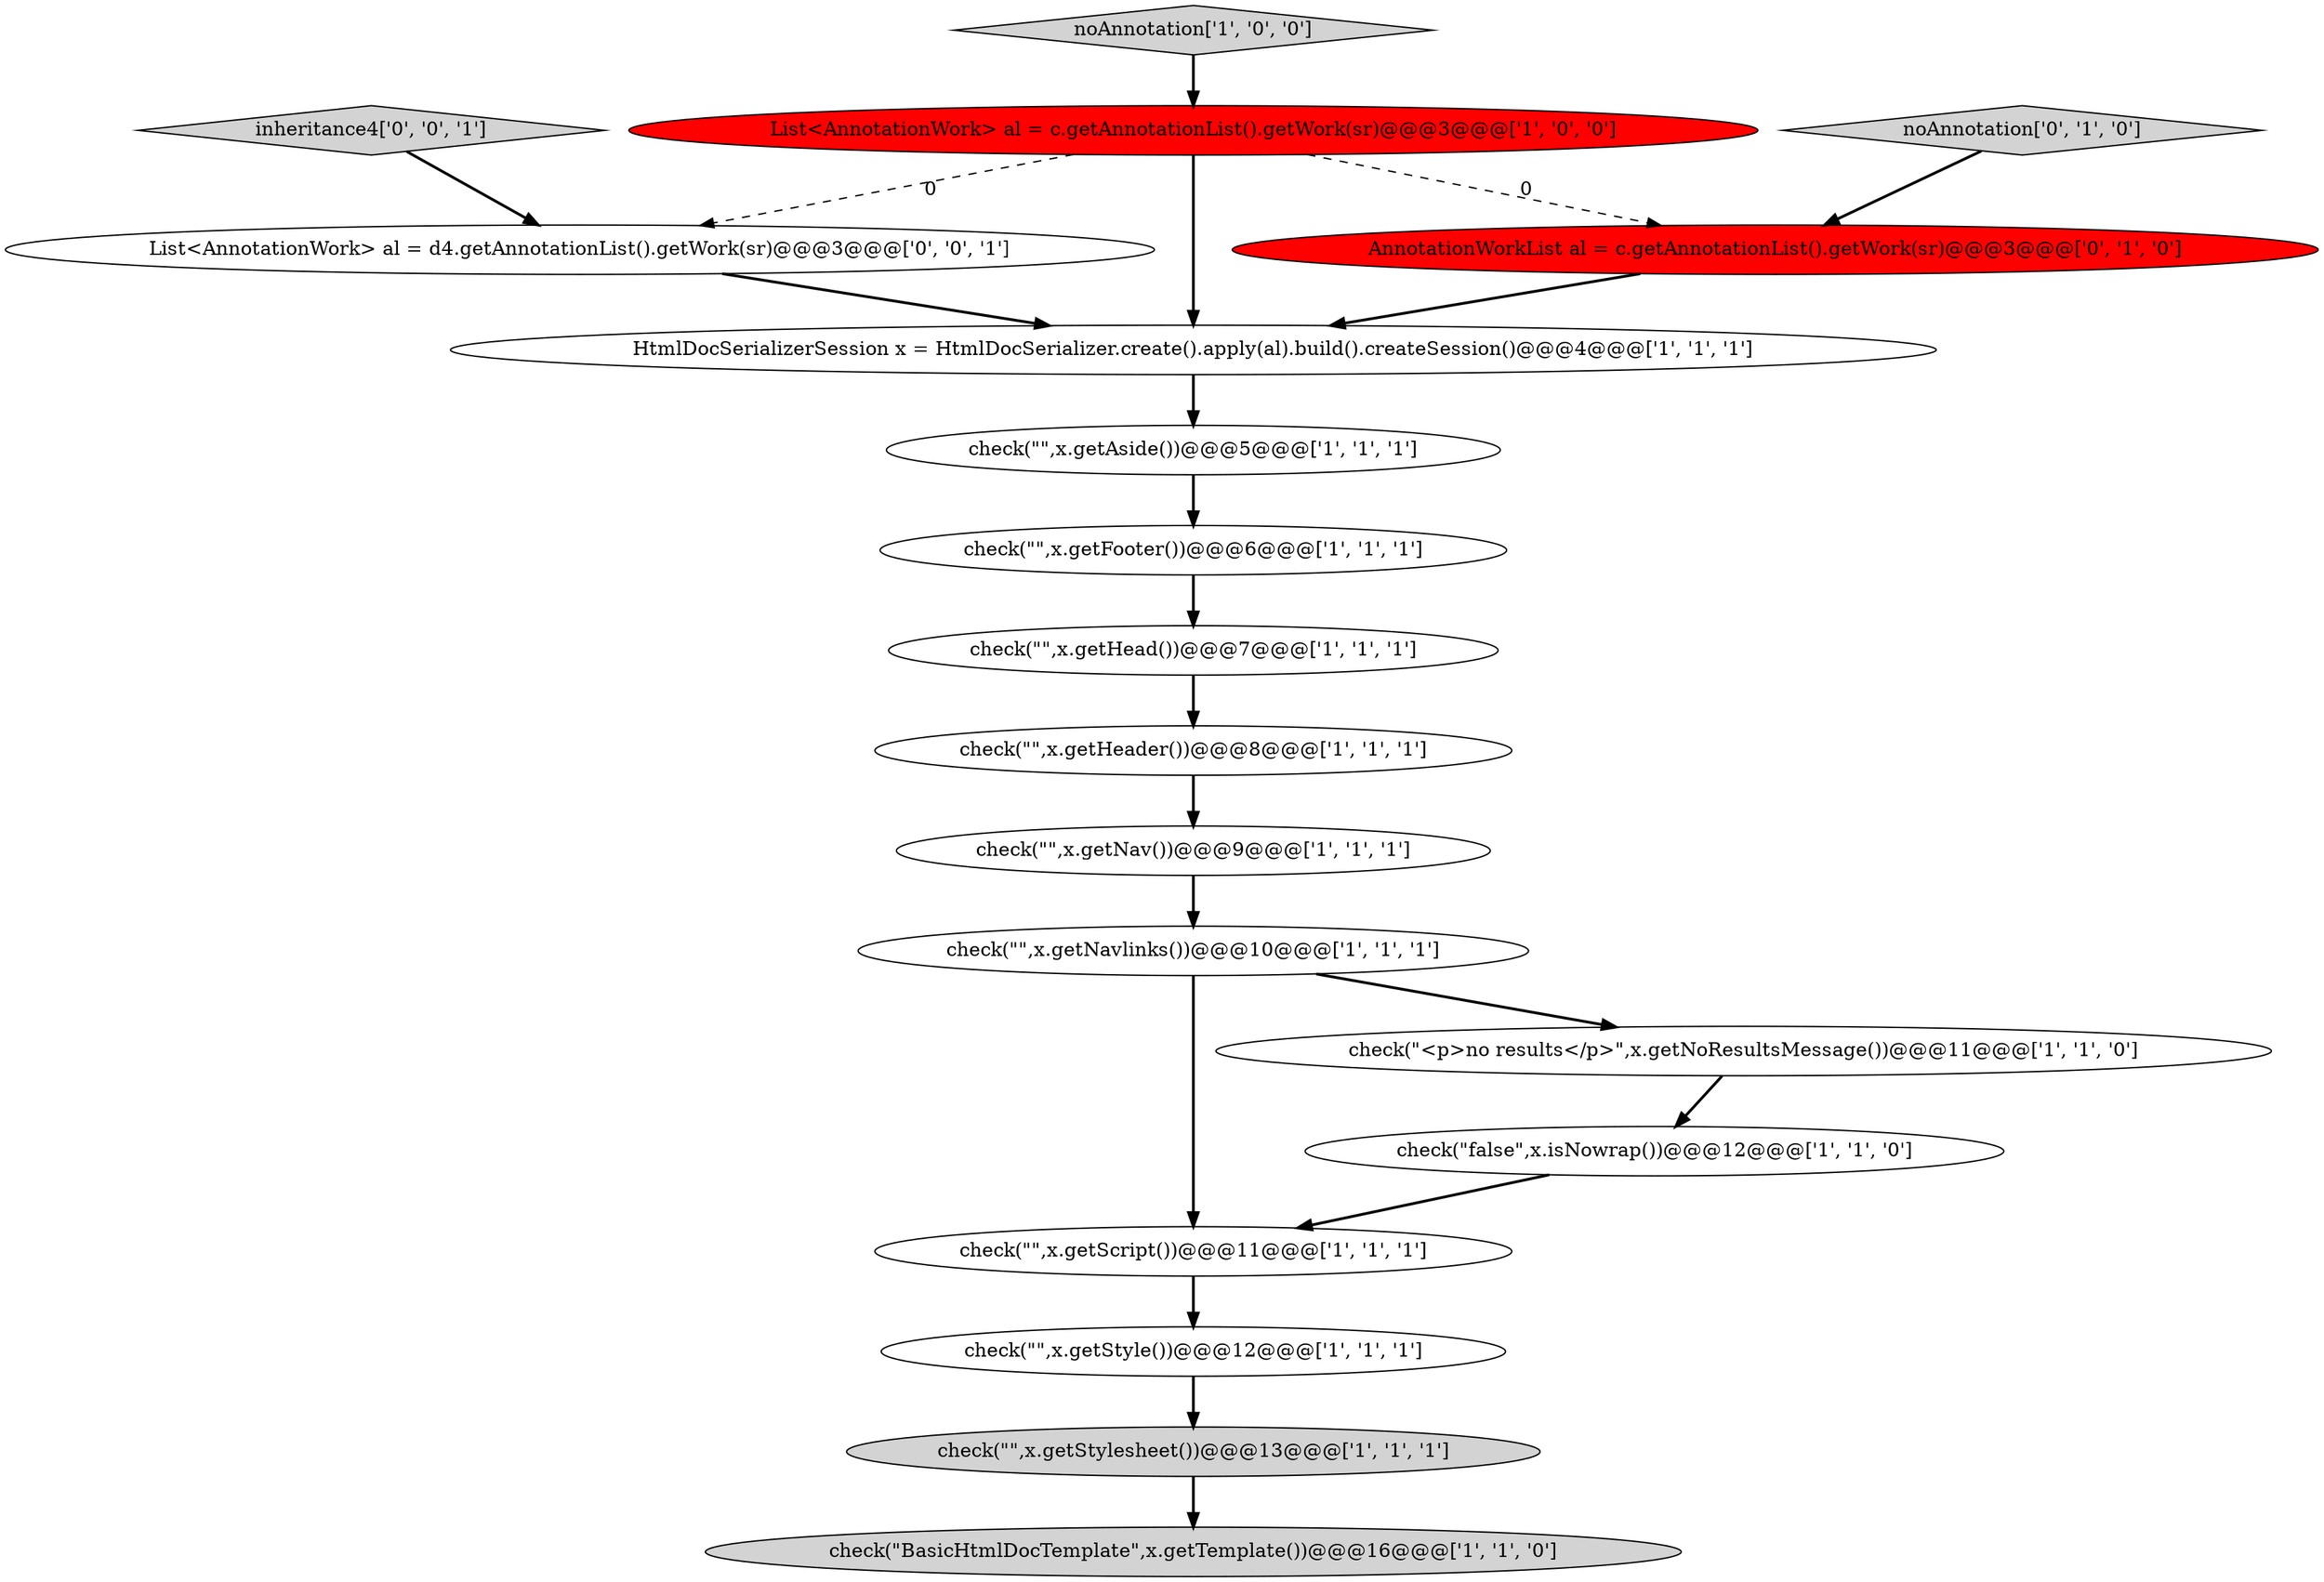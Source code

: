 digraph {
14 [style = filled, label = "check(\"\",x.getNav())@@@9@@@['1', '1', '1']", fillcolor = white, shape = ellipse image = "AAA0AAABBB1BBB"];
5 [style = filled, label = "check(\"false\",x.isNowrap())@@@12@@@['1', '1', '0']", fillcolor = white, shape = ellipse image = "AAA0AAABBB1BBB"];
4 [style = filled, label = "check(\"\",x.getAside())@@@5@@@['1', '1', '1']", fillcolor = white, shape = ellipse image = "AAA0AAABBB1BBB"];
8 [style = filled, label = "check(\"\",x.getScript())@@@11@@@['1', '1', '1']", fillcolor = white, shape = ellipse image = "AAA0AAABBB1BBB"];
18 [style = filled, label = "inheritance4['0', '0', '1']", fillcolor = lightgray, shape = diamond image = "AAA0AAABBB3BBB"];
0 [style = filled, label = "check(\"\",x.getFooter())@@@6@@@['1', '1', '1']", fillcolor = white, shape = ellipse image = "AAA0AAABBB1BBB"];
6 [style = filled, label = "HtmlDocSerializerSession x = HtmlDocSerializer.create().apply(al).build().createSession()@@@4@@@['1', '1', '1']", fillcolor = white, shape = ellipse image = "AAA0AAABBB1BBB"];
15 [style = filled, label = "AnnotationWorkList al = c.getAnnotationList().getWork(sr)@@@3@@@['0', '1', '0']", fillcolor = red, shape = ellipse image = "AAA1AAABBB2BBB"];
9 [style = filled, label = "check(\"\",x.getHeader())@@@8@@@['1', '1', '1']", fillcolor = white, shape = ellipse image = "AAA0AAABBB1BBB"];
10 [style = filled, label = "check(\"<p>no results</p>\",x.getNoResultsMessage())@@@11@@@['1', '1', '0']", fillcolor = white, shape = ellipse image = "AAA0AAABBB1BBB"];
12 [style = filled, label = "check(\"\",x.getStyle())@@@12@@@['1', '1', '1']", fillcolor = white, shape = ellipse image = "AAA0AAABBB1BBB"];
2 [style = filled, label = "check(\"\",x.getNavlinks())@@@10@@@['1', '1', '1']", fillcolor = white, shape = ellipse image = "AAA0AAABBB1BBB"];
7 [style = filled, label = "check(\"\",x.getStylesheet())@@@13@@@['1', '1', '1']", fillcolor = lightgray, shape = ellipse image = "AAA0AAABBB1BBB"];
17 [style = filled, label = "List<AnnotationWork> al = d4.getAnnotationList().getWork(sr)@@@3@@@['0', '0', '1']", fillcolor = white, shape = ellipse image = "AAA0AAABBB3BBB"];
13 [style = filled, label = "check(\"BasicHtmlDocTemplate\",x.getTemplate())@@@16@@@['1', '1', '0']", fillcolor = lightgray, shape = ellipse image = "AAA0AAABBB1BBB"];
11 [style = filled, label = "List<AnnotationWork> al = c.getAnnotationList().getWork(sr)@@@3@@@['1', '0', '0']", fillcolor = red, shape = ellipse image = "AAA1AAABBB1BBB"];
3 [style = filled, label = "noAnnotation['1', '0', '0']", fillcolor = lightgray, shape = diamond image = "AAA0AAABBB1BBB"];
16 [style = filled, label = "noAnnotation['0', '1', '0']", fillcolor = lightgray, shape = diamond image = "AAA0AAABBB2BBB"];
1 [style = filled, label = "check(\"\",x.getHead())@@@7@@@['1', '1', '1']", fillcolor = white, shape = ellipse image = "AAA0AAABBB1BBB"];
7->13 [style = bold, label=""];
16->15 [style = bold, label=""];
5->8 [style = bold, label=""];
17->6 [style = bold, label=""];
11->15 [style = dashed, label="0"];
11->6 [style = bold, label=""];
3->11 [style = bold, label=""];
18->17 [style = bold, label=""];
15->6 [style = bold, label=""];
11->17 [style = dashed, label="0"];
2->10 [style = bold, label=""];
12->7 [style = bold, label=""];
1->9 [style = bold, label=""];
4->0 [style = bold, label=""];
6->4 [style = bold, label=""];
10->5 [style = bold, label=""];
0->1 [style = bold, label=""];
9->14 [style = bold, label=""];
14->2 [style = bold, label=""];
8->12 [style = bold, label=""];
2->8 [style = bold, label=""];
}
